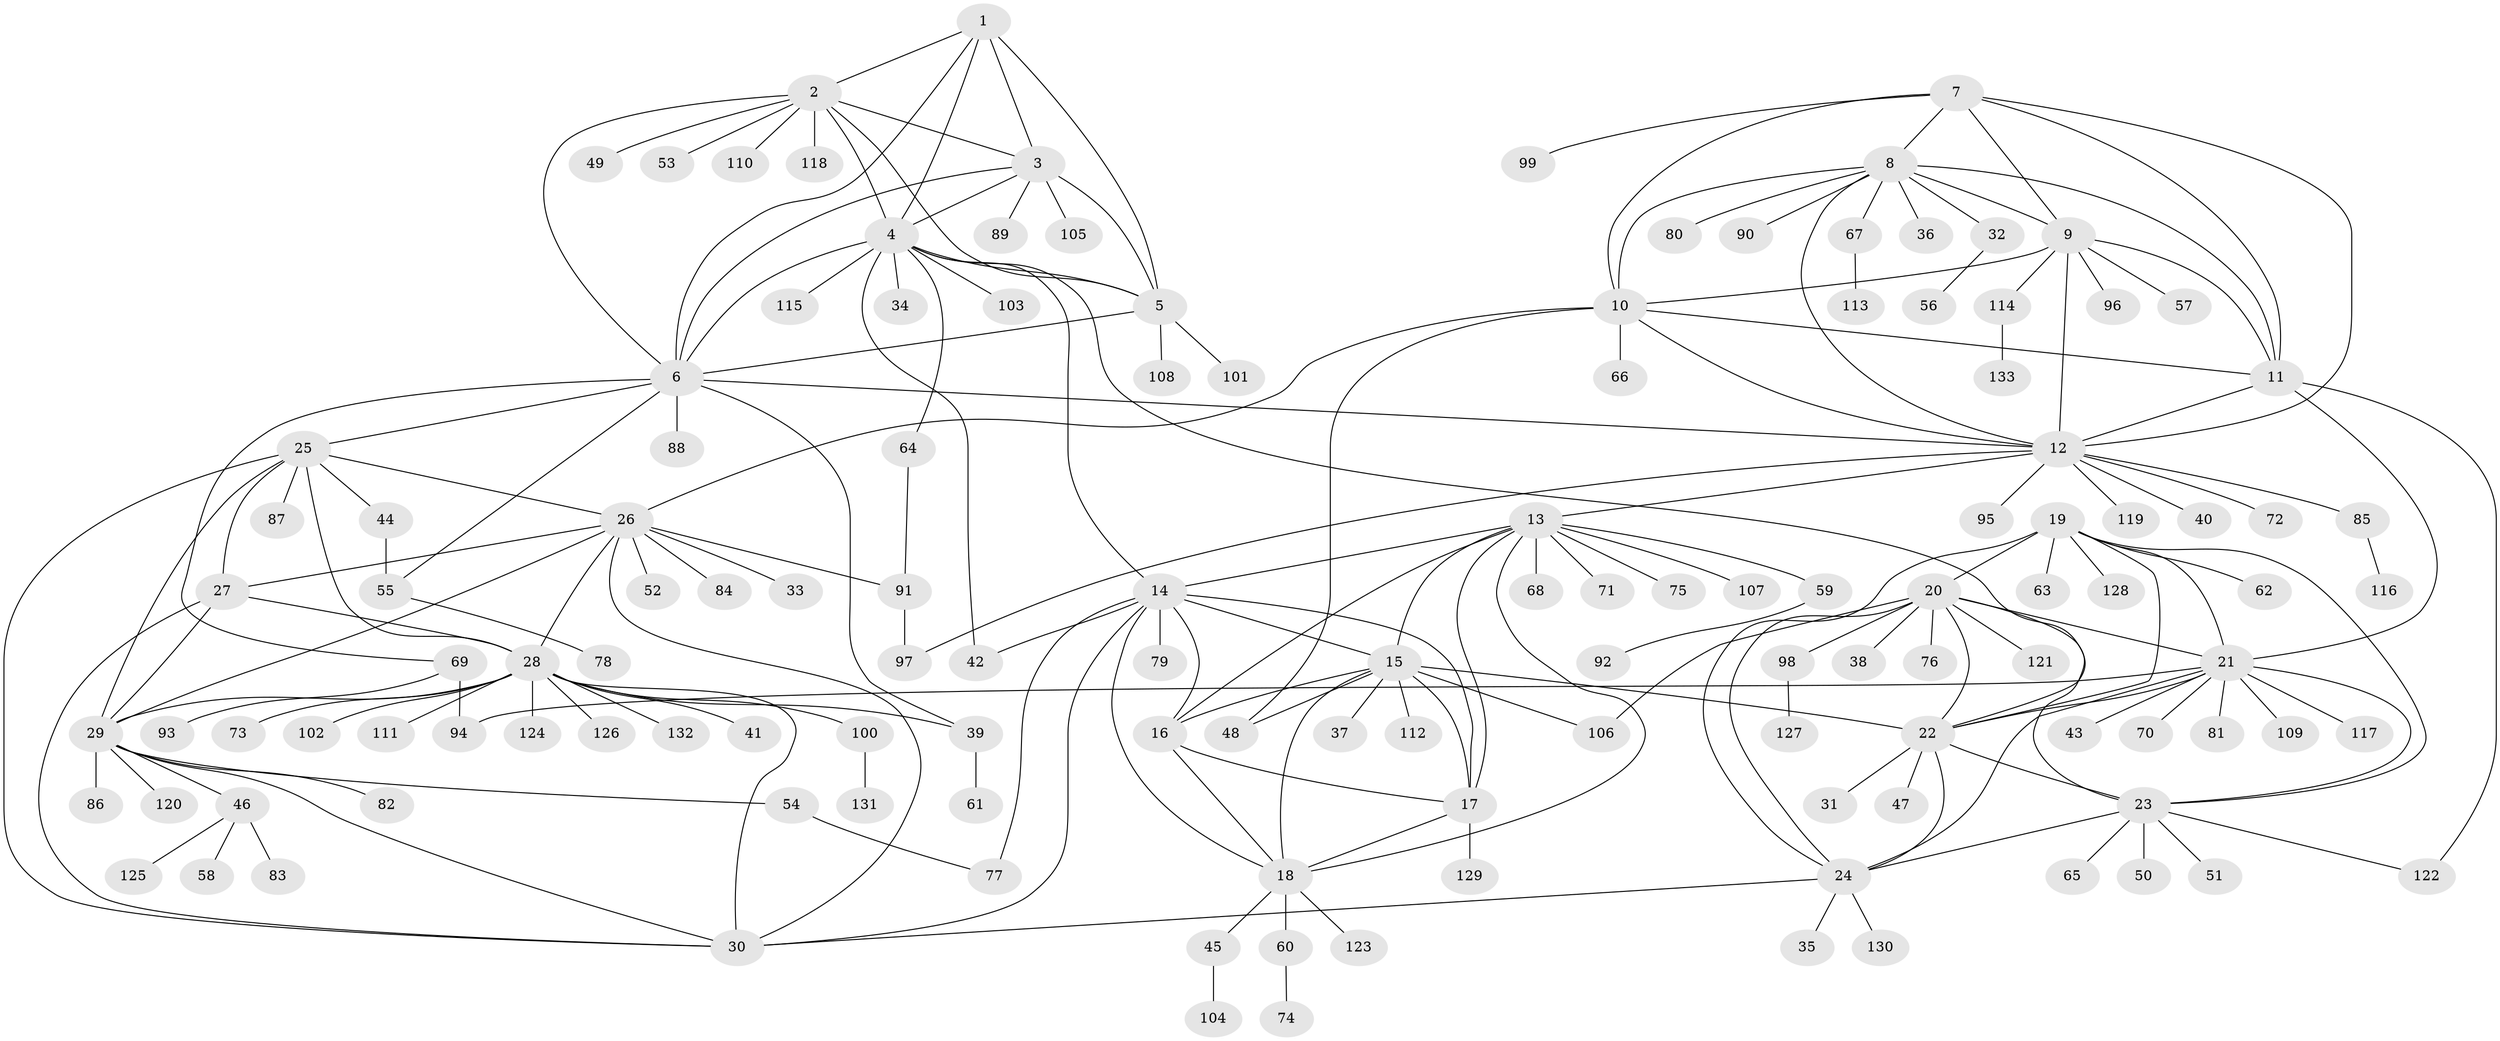 // Generated by graph-tools (version 1.1) at 2025/50/03/09/25 03:50:38]
// undirected, 133 vertices, 198 edges
graph export_dot {
graph [start="1"]
  node [color=gray90,style=filled];
  1;
  2;
  3;
  4;
  5;
  6;
  7;
  8;
  9;
  10;
  11;
  12;
  13;
  14;
  15;
  16;
  17;
  18;
  19;
  20;
  21;
  22;
  23;
  24;
  25;
  26;
  27;
  28;
  29;
  30;
  31;
  32;
  33;
  34;
  35;
  36;
  37;
  38;
  39;
  40;
  41;
  42;
  43;
  44;
  45;
  46;
  47;
  48;
  49;
  50;
  51;
  52;
  53;
  54;
  55;
  56;
  57;
  58;
  59;
  60;
  61;
  62;
  63;
  64;
  65;
  66;
  67;
  68;
  69;
  70;
  71;
  72;
  73;
  74;
  75;
  76;
  77;
  78;
  79;
  80;
  81;
  82;
  83;
  84;
  85;
  86;
  87;
  88;
  89;
  90;
  91;
  92;
  93;
  94;
  95;
  96;
  97;
  98;
  99;
  100;
  101;
  102;
  103;
  104;
  105;
  106;
  107;
  108;
  109;
  110;
  111;
  112;
  113;
  114;
  115;
  116;
  117;
  118;
  119;
  120;
  121;
  122;
  123;
  124;
  125;
  126;
  127;
  128;
  129;
  130;
  131;
  132;
  133;
  1 -- 2;
  1 -- 3;
  1 -- 4;
  1 -- 5;
  1 -- 6;
  2 -- 3;
  2 -- 4;
  2 -- 5;
  2 -- 6;
  2 -- 49;
  2 -- 53;
  2 -- 110;
  2 -- 118;
  3 -- 4;
  3 -- 5;
  3 -- 6;
  3 -- 89;
  3 -- 105;
  4 -- 5;
  4 -- 6;
  4 -- 14;
  4 -- 22;
  4 -- 34;
  4 -- 42;
  4 -- 64;
  4 -- 103;
  4 -- 115;
  5 -- 6;
  5 -- 101;
  5 -- 108;
  6 -- 12;
  6 -- 25;
  6 -- 39;
  6 -- 55;
  6 -- 69;
  6 -- 88;
  7 -- 8;
  7 -- 9;
  7 -- 10;
  7 -- 11;
  7 -- 12;
  7 -- 99;
  8 -- 9;
  8 -- 10;
  8 -- 11;
  8 -- 12;
  8 -- 32;
  8 -- 36;
  8 -- 67;
  8 -- 80;
  8 -- 90;
  9 -- 10;
  9 -- 11;
  9 -- 12;
  9 -- 57;
  9 -- 96;
  9 -- 114;
  10 -- 11;
  10 -- 12;
  10 -- 26;
  10 -- 48;
  10 -- 66;
  11 -- 12;
  11 -- 21;
  11 -- 122;
  12 -- 13;
  12 -- 40;
  12 -- 72;
  12 -- 85;
  12 -- 95;
  12 -- 97;
  12 -- 119;
  13 -- 14;
  13 -- 15;
  13 -- 16;
  13 -- 17;
  13 -- 18;
  13 -- 59;
  13 -- 68;
  13 -- 71;
  13 -- 75;
  13 -- 107;
  14 -- 15;
  14 -- 16;
  14 -- 17;
  14 -- 18;
  14 -- 30;
  14 -- 42;
  14 -- 77;
  14 -- 79;
  15 -- 16;
  15 -- 17;
  15 -- 18;
  15 -- 22;
  15 -- 37;
  15 -- 48;
  15 -- 106;
  15 -- 112;
  16 -- 17;
  16 -- 18;
  17 -- 18;
  17 -- 129;
  18 -- 45;
  18 -- 60;
  18 -- 123;
  19 -- 20;
  19 -- 21;
  19 -- 22;
  19 -- 23;
  19 -- 24;
  19 -- 62;
  19 -- 63;
  19 -- 128;
  20 -- 21;
  20 -- 22;
  20 -- 23;
  20 -- 24;
  20 -- 38;
  20 -- 76;
  20 -- 98;
  20 -- 106;
  20 -- 121;
  21 -- 22;
  21 -- 23;
  21 -- 24;
  21 -- 43;
  21 -- 70;
  21 -- 81;
  21 -- 94;
  21 -- 109;
  21 -- 117;
  22 -- 23;
  22 -- 24;
  22 -- 31;
  22 -- 47;
  23 -- 24;
  23 -- 50;
  23 -- 51;
  23 -- 65;
  23 -- 122;
  24 -- 30;
  24 -- 35;
  24 -- 130;
  25 -- 26;
  25 -- 27;
  25 -- 28;
  25 -- 29;
  25 -- 30;
  25 -- 44;
  25 -- 87;
  26 -- 27;
  26 -- 28;
  26 -- 29;
  26 -- 30;
  26 -- 33;
  26 -- 52;
  26 -- 84;
  26 -- 91;
  27 -- 28;
  27 -- 29;
  27 -- 30;
  28 -- 29;
  28 -- 30;
  28 -- 39;
  28 -- 41;
  28 -- 73;
  28 -- 100;
  28 -- 102;
  28 -- 111;
  28 -- 124;
  28 -- 126;
  28 -- 132;
  29 -- 30;
  29 -- 46;
  29 -- 54;
  29 -- 82;
  29 -- 86;
  29 -- 120;
  32 -- 56;
  39 -- 61;
  44 -- 55;
  45 -- 104;
  46 -- 58;
  46 -- 83;
  46 -- 125;
  54 -- 77;
  55 -- 78;
  59 -- 92;
  60 -- 74;
  64 -- 91;
  67 -- 113;
  69 -- 93;
  69 -- 94;
  85 -- 116;
  91 -- 97;
  98 -- 127;
  100 -- 131;
  114 -- 133;
}
